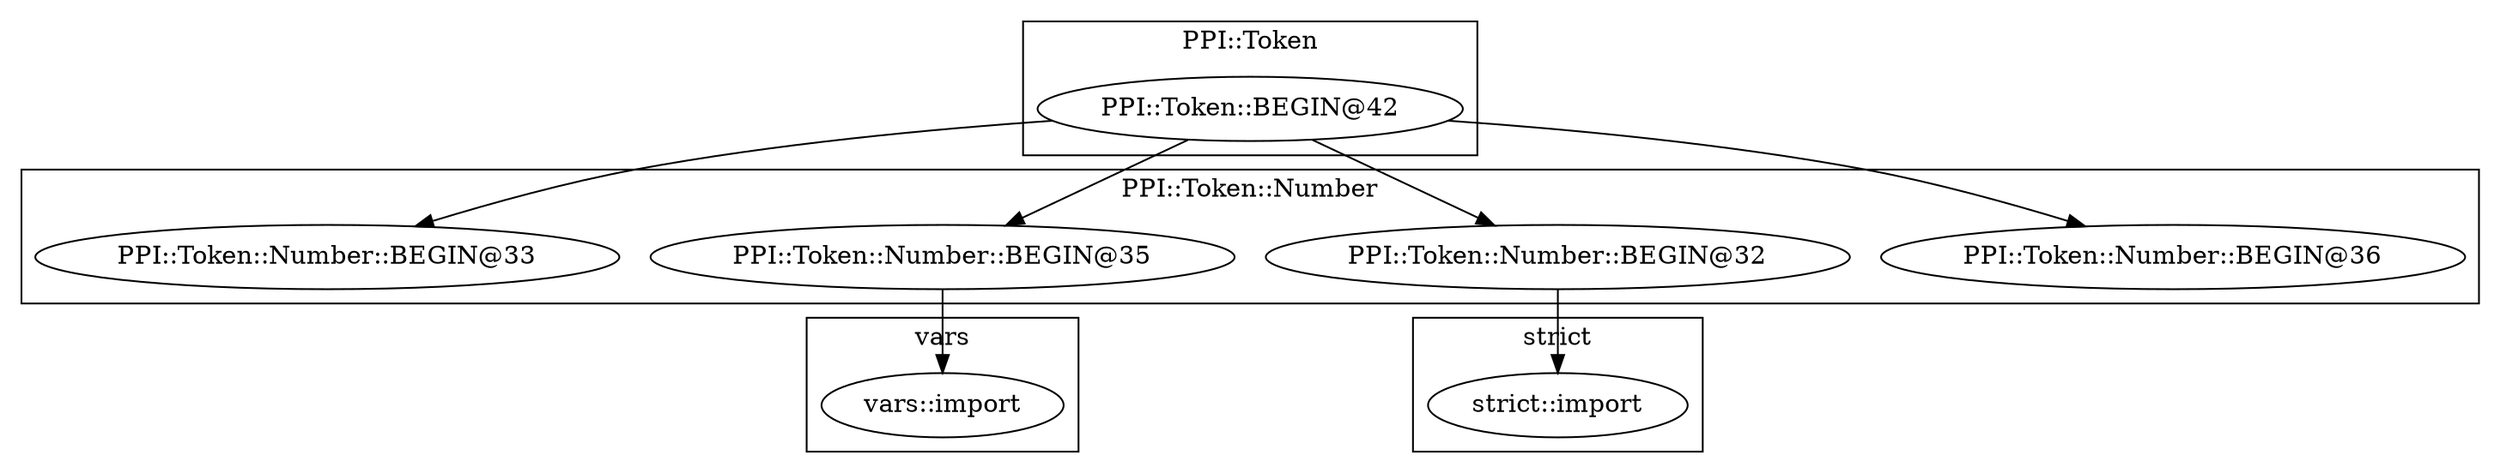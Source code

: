 digraph {
graph [overlap=false]
subgraph cluster_PPI_Token_Number {
	label="PPI::Token::Number";
	"PPI::Token::Number::BEGIN@36";
	"PPI::Token::Number::BEGIN@35";
	"PPI::Token::Number::BEGIN@32";
	"PPI::Token::Number::BEGIN@33";
}
subgraph cluster_PPI_Token {
	label="PPI::Token";
	"PPI::Token::BEGIN@42";
}
subgraph cluster_vars {
	label="vars";
	"vars::import";
}
subgraph cluster_strict {
	label="strict";
	"strict::import";
}
"PPI::Token::BEGIN@42" -> "PPI::Token::Number::BEGIN@32";
"PPI::Token::Number::BEGIN@32" -> "strict::import";
"PPI::Token::Number::BEGIN@35" -> "vars::import";
"PPI::Token::BEGIN@42" -> "PPI::Token::Number::BEGIN@35";
"PPI::Token::BEGIN@42" -> "PPI::Token::Number::BEGIN@33";
"PPI::Token::BEGIN@42" -> "PPI::Token::Number::BEGIN@36";
}
